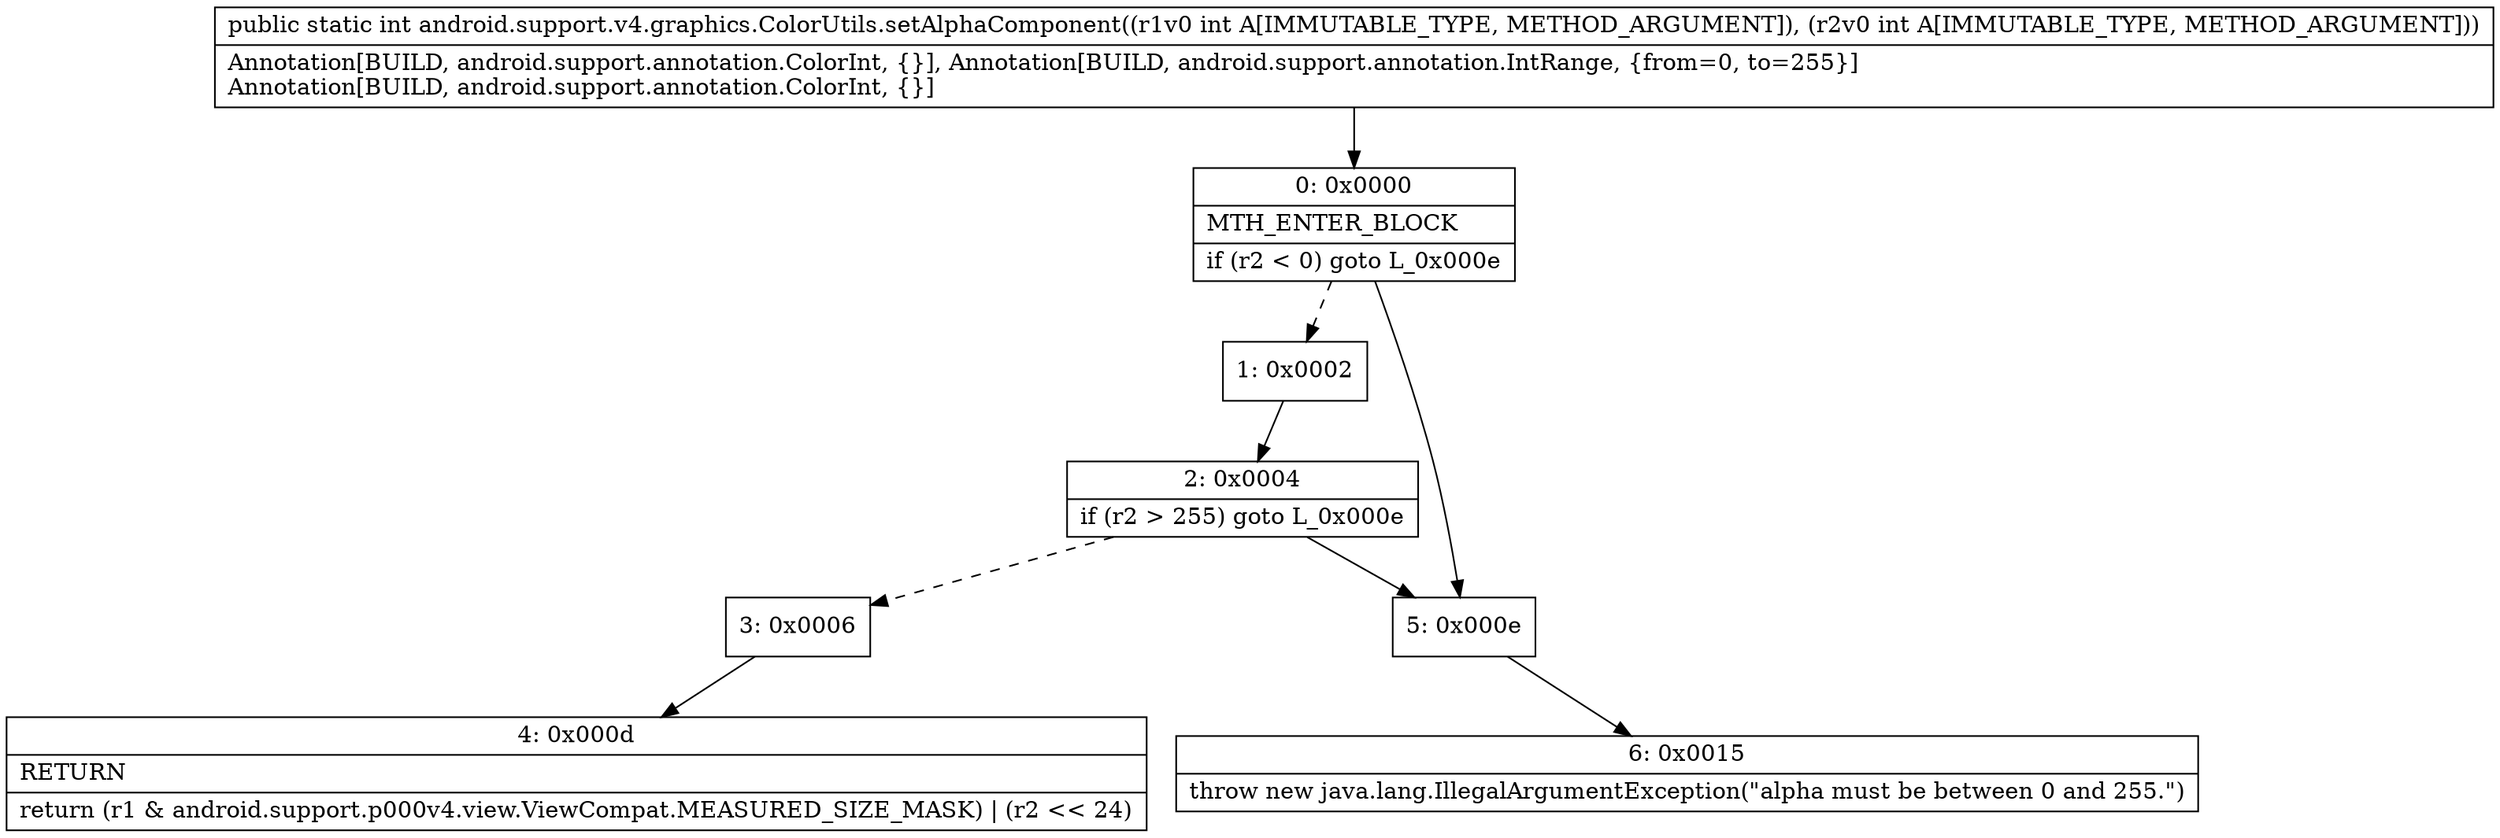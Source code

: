 digraph "CFG forandroid.support.v4.graphics.ColorUtils.setAlphaComponent(II)I" {
Node_0 [shape=record,label="{0\:\ 0x0000|MTH_ENTER_BLOCK\l|if (r2 \< 0) goto L_0x000e\l}"];
Node_1 [shape=record,label="{1\:\ 0x0002}"];
Node_2 [shape=record,label="{2\:\ 0x0004|if (r2 \> 255) goto L_0x000e\l}"];
Node_3 [shape=record,label="{3\:\ 0x0006}"];
Node_4 [shape=record,label="{4\:\ 0x000d|RETURN\l|return (r1 & android.support.p000v4.view.ViewCompat.MEASURED_SIZE_MASK) \| (r2 \<\< 24)\l}"];
Node_5 [shape=record,label="{5\:\ 0x000e}"];
Node_6 [shape=record,label="{6\:\ 0x0015|throw new java.lang.IllegalArgumentException(\"alpha must be between 0 and 255.\")\l}"];
MethodNode[shape=record,label="{public static int android.support.v4.graphics.ColorUtils.setAlphaComponent((r1v0 int A[IMMUTABLE_TYPE, METHOD_ARGUMENT]), (r2v0 int A[IMMUTABLE_TYPE, METHOD_ARGUMENT]))  | Annotation[BUILD, android.support.annotation.ColorInt, \{\}], Annotation[BUILD, android.support.annotation.IntRange, \{from=0, to=255\}]\lAnnotation[BUILD, android.support.annotation.ColorInt, \{\}]\l}"];
MethodNode -> Node_0;
Node_0 -> Node_1[style=dashed];
Node_0 -> Node_5;
Node_1 -> Node_2;
Node_2 -> Node_3[style=dashed];
Node_2 -> Node_5;
Node_3 -> Node_4;
Node_5 -> Node_6;
}

